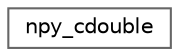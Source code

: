 digraph "Graphical Class Hierarchy"
{
 // LATEX_PDF_SIZE
  bgcolor="transparent";
  edge [fontname=Helvetica,fontsize=10,labelfontname=Helvetica,labelfontsize=10];
  node [fontname=Helvetica,fontsize=10,shape=box,height=0.2,width=0.4];
  rankdir="LR";
  Node0 [id="Node000000",label="npy_cdouble",height=0.2,width=0.4,color="grey40", fillcolor="white", style="filled",URL="$de/dcd/structnpy__cdouble.html",tooltip=" "];
}

